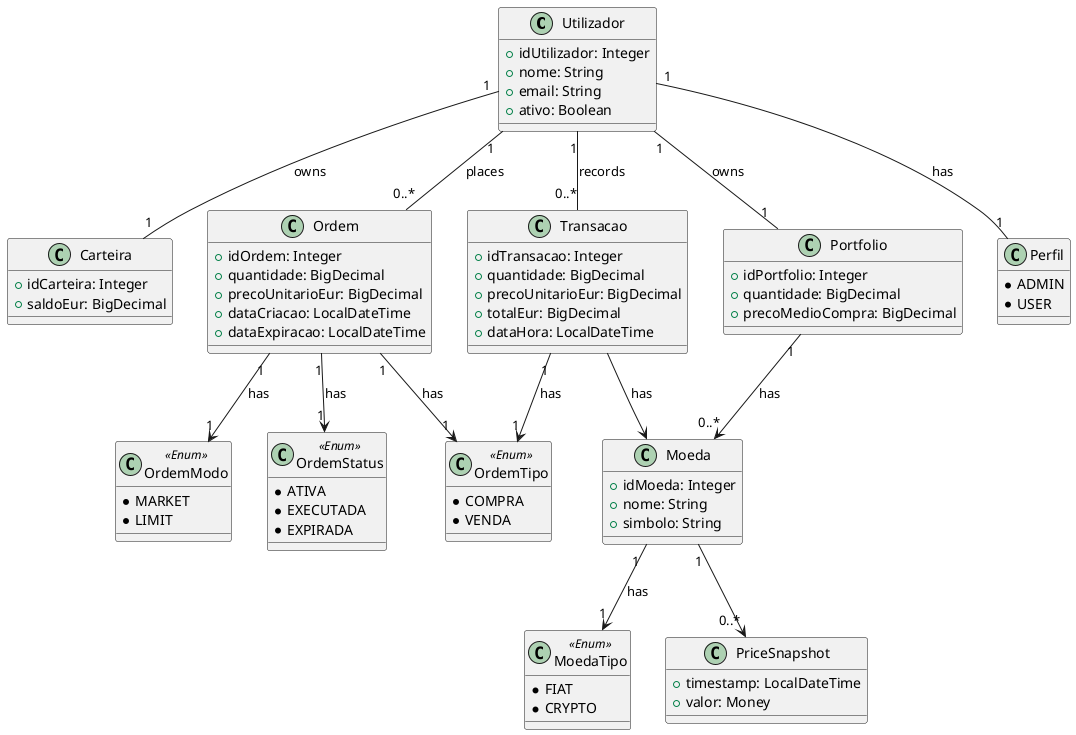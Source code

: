 
@startuml
'==================== CORE ENTITIES ====================
class Utilizador {
    + idUtilizador: Integer
    + nome: String
    + email: String
    + ativo: Boolean
}

class Carteira {
    + idCarteira: Integer
    + saldoEur: BigDecimal
}

'==================== MARKET DATA ====================
class Moeda {
    + idMoeda: Integer
    + nome: String
    + simbolo: String
}

'==================== TRADING DOMAIN ====================
class Ordem {
    + idOrdem: Integer
    + quantidade: BigDecimal
    + precoUnitarioEur: BigDecimal
    + dataCriacao: LocalDateTime
    + dataExpiracao: LocalDateTime
}

class Portfolio {
    + idPortfolio: Integer
    + quantidade: BigDecimal
    + precoMedioCompra: BigDecimal
}

class Transacao {
    + idTransacao: Integer
    + quantidade: BigDecimal
    + precoUnitarioEur: BigDecimal
    + totalEur: BigDecimal
    + dataHora: LocalDateTime
}

class Perfil  {
    * ADMIN
    * USER
}

class OrdemModo <<Enum>> {
    * MARKET
    * LIMIT
}

class OrdemStatus <<Enum>> {
    * ATIVA
    * EXECUTADA
    * EXPIRADA
}
class OrdemTipo <<Enum>> {
    * COMPRA
    * VENDA
}
class MoedaTipo <<Enum>> {
    * FIAT
    * CRYPTO
}
class PriceSnapshot {
    + timestamp: LocalDateTime
    + valor: Money
}







'==================== RELATIONSHIPS ====================
Utilizador "1" -- "1" Carteira : owns
Utilizador "1" -- "1" Perfil : has
Utilizador "1" -- "0..*" Ordem : places
Utilizador "1" -- "1" Portfolio : owns
Utilizador "1" -- "0..*" Transacao : records

Ordem "1" --> "1" OrdemModo : has
Ordem "1" --> "1" OrdemStatus : has
Ordem "1" --> "1" OrdemTipo  : has
Transacao "1" --> "1" OrdemTipo  : has
Moeda "1" --> "0..*" PriceSnapshot


Moeda "1 "-->"1"  MoedaTipo : has
Transacao --> Moeda : has
Portfolio "1" --> "0..*" Moeda : has
@enduml
